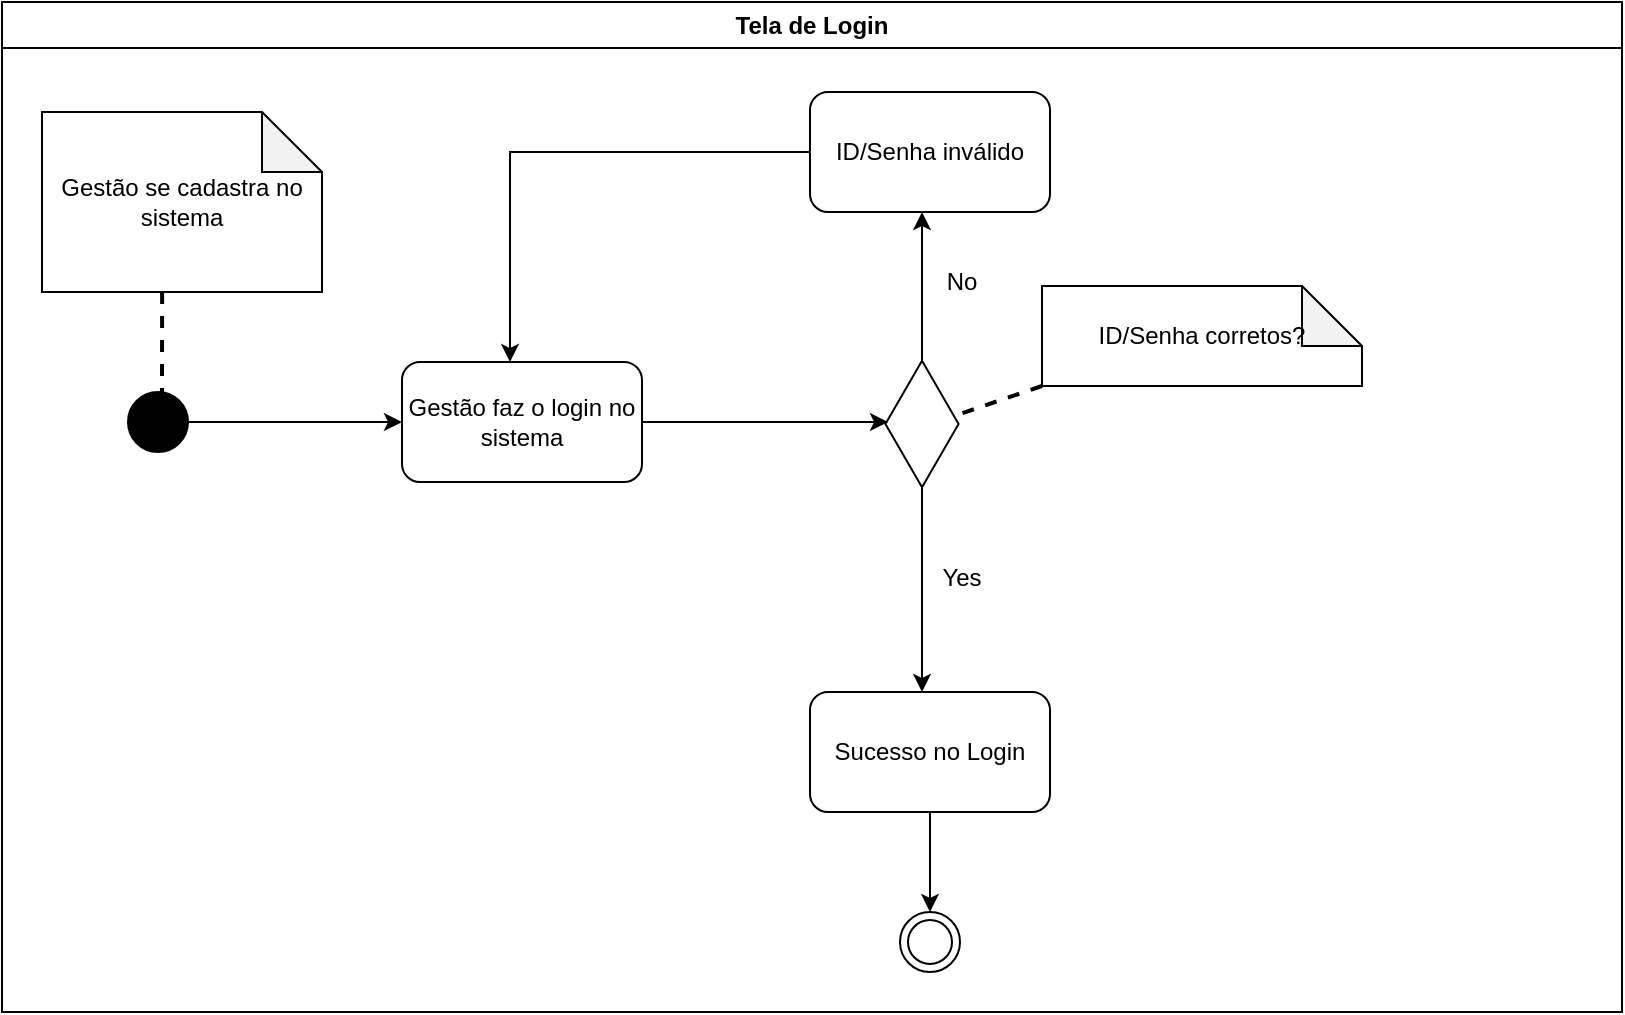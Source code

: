 <mxfile version="26.0.14">
  <diagram name="Página-1" id="XW460qLWGrmpU_IFfLE4">
    <mxGraphModel dx="954" dy="566" grid="1" gridSize="10" guides="1" tooltips="1" connect="1" arrows="1" fold="1" page="1" pageScale="1" pageWidth="827" pageHeight="1169" math="0" shadow="0">
      <root>
        <mxCell id="0" />
        <mxCell id="1" parent="0" />
        <mxCell id="hVgjJ8npdpR42Y5qCug1-1" value="Gestão se cadastra no sistema" style="shape=note;whiteSpace=wrap;html=1;backgroundOutline=1;darkOpacity=0.05;" parent="1" vertex="1">
          <mxGeometry x="30" y="230" width="140" height="90" as="geometry" />
        </mxCell>
        <mxCell id="hVgjJ8npdpR42Y5qCug1-2" value="" style="endArrow=classic;html=1;rounded=0;exitX=0.958;exitY=0.5;exitDx=0;exitDy=0;exitPerimeter=0;" parent="1" source="hVgjJ8npdpR42Y5qCug1-12" edge="1">
          <mxGeometry width="50" height="50" relative="1" as="geometry">
            <mxPoint x="470" y="435" as="sourcePoint" />
            <mxPoint x="470" y="520" as="targetPoint" />
          </mxGeometry>
        </mxCell>
        <mxCell id="hVgjJ8npdpR42Y5qCug1-3" value="" style="endArrow=classic;html=1;rounded=0;exitX=0.5;exitY=0;exitDx=0;exitDy=0;" parent="1" edge="1">
          <mxGeometry width="50" height="50" relative="1" as="geometry">
            <mxPoint x="470" y="355" as="sourcePoint" />
            <mxPoint x="470" y="280" as="targetPoint" />
          </mxGeometry>
        </mxCell>
        <mxCell id="hVgjJ8npdpR42Y5qCug1-4" value="No" style="text;html=1;align=center;verticalAlign=middle;whiteSpace=wrap;rounded=0;" parent="1" vertex="1">
          <mxGeometry x="460" y="300" width="60" height="30" as="geometry" />
        </mxCell>
        <mxCell id="hVgjJ8npdpR42Y5qCug1-5" value="Yes" style="text;html=1;align=center;verticalAlign=middle;whiteSpace=wrap;rounded=0;" parent="1" vertex="1">
          <mxGeometry x="460" y="447.5" width="60" height="30" as="geometry" />
        </mxCell>
        <mxCell id="hVgjJ8npdpR42Y5qCug1-6" value="ID/Senha inválido" style="rounded=1;whiteSpace=wrap;html=1;" parent="1" vertex="1">
          <mxGeometry x="414" y="220" width="120" height="60" as="geometry" />
        </mxCell>
        <mxCell id="hVgjJ8npdpR42Y5qCug1-7" value="Sucesso no Login" style="rounded=1;whiteSpace=wrap;html=1;" parent="1" vertex="1">
          <mxGeometry x="414" y="520" width="120" height="60" as="geometry" />
        </mxCell>
        <mxCell id="hVgjJ8npdpR42Y5qCug1-8" value="" style="endArrow=classic;html=1;rounded=0;exitX=0;exitY=0.5;exitDx=0;exitDy=0;entryX=0.45;entryY=0;entryDx=0;entryDy=0;entryPerimeter=0;" parent="1" source="hVgjJ8npdpR42Y5qCug1-6" target="hVgjJ8npdpR42Y5qCug1-13" edge="1">
          <mxGeometry width="50" height="50" relative="1" as="geometry">
            <mxPoint x="400" y="430" as="sourcePoint" />
            <mxPoint x="270" y="250" as="targetPoint" />
            <Array as="points">
              <mxPoint x="264" y="250" />
            </Array>
          </mxGeometry>
        </mxCell>
        <mxCell id="hVgjJ8npdpR42Y5qCug1-9" value="" style="endArrow=classic;html=1;rounded=0;exitX=0.5;exitY=1;exitDx=0;exitDy=0;entryX=0.5;entryY=0;entryDx=0;entryDy=0;" parent="1" source="hVgjJ8npdpR42Y5qCug1-7" edge="1">
          <mxGeometry width="50" height="50" relative="1" as="geometry">
            <mxPoint x="480" y="458" as="sourcePoint" />
            <mxPoint x="474" y="630" as="targetPoint" />
          </mxGeometry>
        </mxCell>
        <mxCell id="hVgjJ8npdpR42Y5qCug1-10" value="Tela de Login" style="swimlane;whiteSpace=wrap;html=1;" parent="1" vertex="1">
          <mxGeometry x="10" y="175" width="810" height="505" as="geometry" />
        </mxCell>
        <mxCell id="hVgjJ8npdpR42Y5qCug1-11" value="ID/Senha corretos?" style="shape=note;whiteSpace=wrap;html=1;backgroundOutline=1;darkOpacity=0.05;fontSize=12;" parent="hVgjJ8npdpR42Y5qCug1-10" vertex="1">
          <mxGeometry x="520" y="142" width="160" height="50" as="geometry" />
        </mxCell>
        <mxCell id="hVgjJ8npdpR42Y5qCug1-12" value="" style="html=1;whiteSpace=wrap;aspect=fixed;shape=isoRectangle;rotation=90;" parent="hVgjJ8npdpR42Y5qCug1-10" vertex="1">
          <mxGeometry x="428.34" y="192" width="63.34" height="38" as="geometry" />
        </mxCell>
        <mxCell id="hVgjJ8npdpR42Y5qCug1-13" value="Gestão faz o login no sistema" style="rounded=1;whiteSpace=wrap;html=1;" parent="hVgjJ8npdpR42Y5qCug1-10" vertex="1">
          <mxGeometry x="200" y="180" width="120" height="60" as="geometry" />
        </mxCell>
        <mxCell id="hVgjJ8npdpR42Y5qCug1-14" value="" style="ellipse;shape=doubleEllipse;whiteSpace=wrap;html=1;aspect=fixed;fillColor=#000000;" parent="hVgjJ8npdpR42Y5qCug1-10" vertex="1">
          <mxGeometry x="63" y="195" width="30" height="30" as="geometry" />
        </mxCell>
        <mxCell id="hVgjJ8npdpR42Y5qCug1-15" value="" style="endArrow=classic;html=1;rounded=0;exitX=1;exitY=0.5;exitDx=0;exitDy=0;entryX=0;entryY=0.5;entryDx=0;entryDy=0;" parent="hVgjJ8npdpR42Y5qCug1-10" source="hVgjJ8npdpR42Y5qCug1-14" target="hVgjJ8npdpR42Y5qCug1-13" edge="1">
          <mxGeometry width="50" height="50" relative="1" as="geometry">
            <mxPoint x="370" y="455" as="sourcePoint" />
            <mxPoint x="420" y="405" as="targetPoint" />
          </mxGeometry>
        </mxCell>
        <mxCell id="hVgjJ8npdpR42Y5qCug1-16" value="" style="endArrow=classic;html=1;rounded=0;exitX=1;exitY=0.5;exitDx=0;exitDy=0;" parent="hVgjJ8npdpR42Y5qCug1-10" source="hVgjJ8npdpR42Y5qCug1-13" edge="1">
          <mxGeometry width="50" height="50" relative="1" as="geometry">
            <mxPoint x="313" y="210" as="sourcePoint" />
            <mxPoint x="443" y="210" as="targetPoint" />
          </mxGeometry>
        </mxCell>
        <mxCell id="hVgjJ8npdpR42Y5qCug1-17" value="" style="endArrow=none;dashed=1;html=1;strokeWidth=2;rounded=0;exitX=0;exitY=1;exitDx=0;exitDy=0;exitPerimeter=0;entryX=0.437;entryY=0.079;entryDx=0;entryDy=0;entryPerimeter=0;" parent="hVgjJ8npdpR42Y5qCug1-10" source="hVgjJ8npdpR42Y5qCug1-11" target="hVgjJ8npdpR42Y5qCug1-12" edge="1">
          <mxGeometry width="50" height="50" relative="1" as="geometry">
            <mxPoint x="90" y="155" as="sourcePoint" />
            <mxPoint x="90" y="205" as="targetPoint" />
          </mxGeometry>
        </mxCell>
        <mxCell id="hVgjJ8npdpR42Y5qCug1-18" value="" style="ellipse;shape=doubleEllipse;whiteSpace=wrap;html=1;aspect=fixed;" parent="hVgjJ8npdpR42Y5qCug1-10" vertex="1">
          <mxGeometry x="449" y="455" width="30" height="30" as="geometry" />
        </mxCell>
        <mxCell id="hVgjJ8npdpR42Y5qCug1-19" value="" style="endArrow=none;dashed=1;html=1;strokeWidth=2;rounded=0;exitX=0.429;exitY=1;exitDx=0;exitDy=0;exitPerimeter=0;" parent="1" source="hVgjJ8npdpR42Y5qCug1-1" edge="1">
          <mxGeometry width="50" height="50" relative="1" as="geometry">
            <mxPoint x="88" y="330" as="sourcePoint" />
            <mxPoint x="90" y="370" as="targetPoint" />
          </mxGeometry>
        </mxCell>
      </root>
    </mxGraphModel>
  </diagram>
</mxfile>
